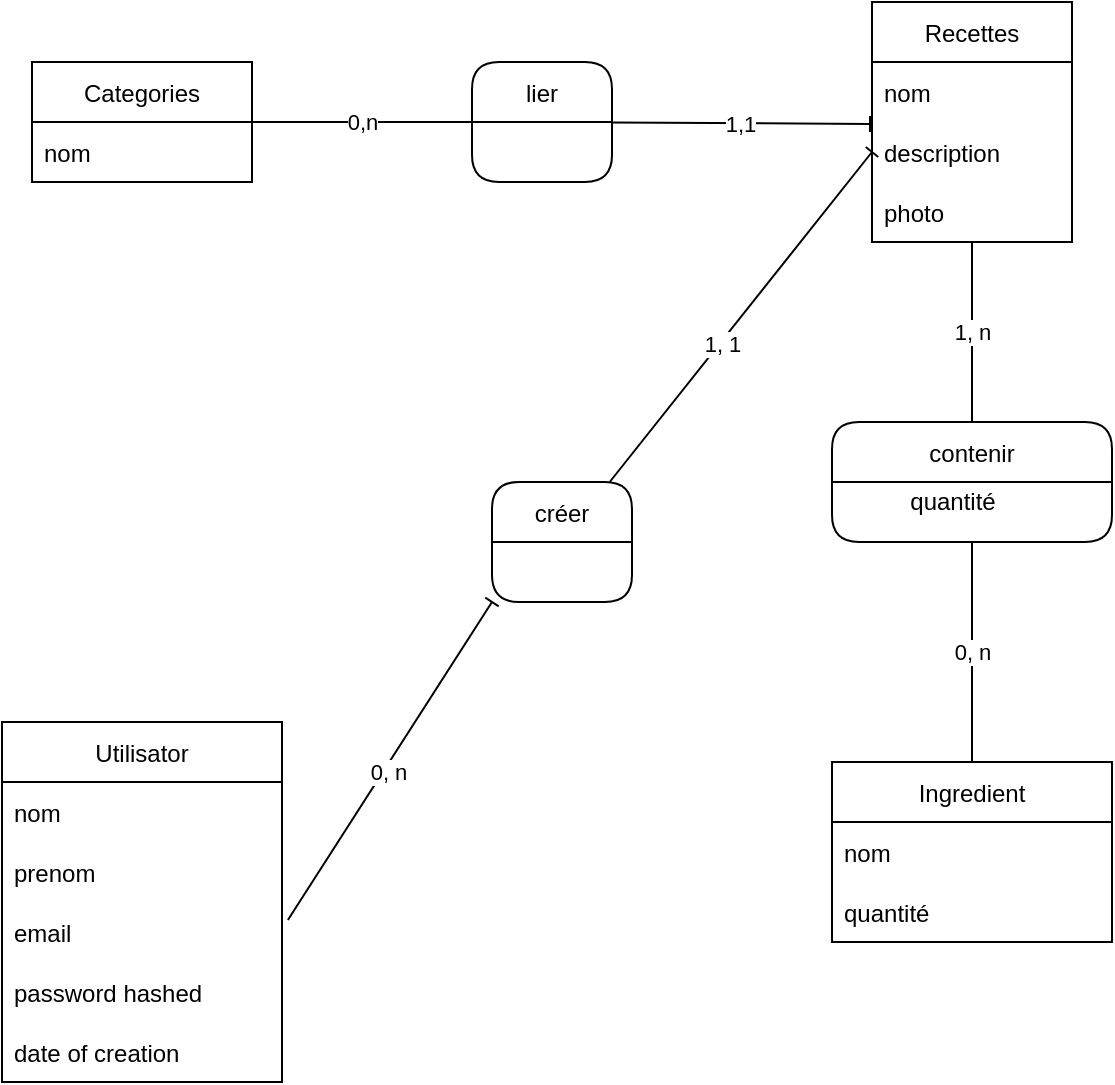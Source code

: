 <mxfile>
    <diagram id="rZ1LEs8H9-ZDVradM3Gl" name="MCD">
        <mxGraphModel dx="851" dy="773" grid="1" gridSize="10" guides="1" tooltips="1" connect="1" arrows="1" fold="1" page="1" pageScale="1" pageWidth="827" pageHeight="1169" math="0" shadow="0">
            <root>
                <mxCell id="0"/>
                <mxCell id="1" parent="0"/>
                <mxCell id="26" value="1, n" style="edgeStyle=none;html=1;entryX=0.5;entryY=0;entryDx=0;entryDy=0;endArrow=baseDash;endFill=0;" edge="1" parent="1" source="2" target="23">
                    <mxGeometry relative="1" as="geometry">
                        <Array as="points">
                            <mxPoint x="490" y="270"/>
                        </Array>
                    </mxGeometry>
                </mxCell>
                <mxCell id="2" value="Recettes" style="swimlane;fontStyle=0;childLayout=stackLayout;horizontal=1;startSize=30;horizontalStack=0;resizeParent=1;resizeParentMax=0;resizeLast=0;collapsible=1;marginBottom=0;" vertex="1" parent="1">
                    <mxGeometry x="440" y="100" width="100" height="120" as="geometry"/>
                </mxCell>
                <mxCell id="3" value="nom " style="text;strokeColor=none;fillColor=none;align=left;verticalAlign=middle;spacingLeft=4;spacingRight=4;overflow=hidden;points=[[0,0.5],[1,0.5]];portConstraint=eastwest;rotatable=0;" vertex="1" parent="2">
                    <mxGeometry y="30" width="100" height="30" as="geometry"/>
                </mxCell>
                <mxCell id="4" value="description" style="text;strokeColor=none;fillColor=none;align=left;verticalAlign=middle;spacingLeft=4;spacingRight=4;overflow=hidden;points=[[0,0.5],[1,0.5]];portConstraint=eastwest;rotatable=0;" vertex="1" parent="2">
                    <mxGeometry y="60" width="100" height="30" as="geometry"/>
                </mxCell>
                <mxCell id="5" value="photo" style="text;strokeColor=none;fillColor=none;align=left;verticalAlign=middle;spacingLeft=4;spacingRight=4;overflow=hidden;points=[[0,0.5],[1,0.5]];portConstraint=eastwest;rotatable=0;" vertex="1" parent="2">
                    <mxGeometry y="90" width="100" height="30" as="geometry"/>
                </mxCell>
                <mxCell id="28" value="0,n" style="edgeStyle=none;html=1;entryX=0;entryY=0.5;entryDx=0;entryDy=0;endArrow=baseDash;endFill=0;" edge="1" parent="1" source="6" target="27">
                    <mxGeometry relative="1" as="geometry"/>
                </mxCell>
                <mxCell id="6" value="Categories" style="swimlane;fontStyle=0;childLayout=stackLayout;horizontal=1;startSize=30;horizontalStack=0;resizeParent=1;resizeParentMax=0;resizeLast=0;collapsible=1;marginBottom=0;" vertex="1" parent="1">
                    <mxGeometry x="20" y="130" width="110" height="60" as="geometry"/>
                </mxCell>
                <mxCell id="7" value="nom " style="text;strokeColor=none;fillColor=none;align=left;verticalAlign=middle;spacingLeft=4;spacingRight=4;overflow=hidden;points=[[0,0.5],[1,0.5]];portConstraint=eastwest;rotatable=0;" vertex="1" parent="6">
                    <mxGeometry y="30" width="110" height="30" as="geometry"/>
                </mxCell>
                <mxCell id="10" value="Ingredient" style="swimlane;fontStyle=0;childLayout=stackLayout;horizontal=1;startSize=30;horizontalStack=0;resizeParent=1;resizeParentMax=0;resizeLast=0;collapsible=1;marginBottom=0;" vertex="1" parent="1">
                    <mxGeometry x="420" y="480" width="140" height="90" as="geometry"/>
                </mxCell>
                <mxCell id="11" value="nom " style="text;strokeColor=none;fillColor=none;align=left;verticalAlign=middle;spacingLeft=4;spacingRight=4;overflow=hidden;points=[[0,0.5],[1,0.5]];portConstraint=eastwest;rotatable=0;" vertex="1" parent="10">
                    <mxGeometry y="30" width="140" height="30" as="geometry"/>
                </mxCell>
                <mxCell id="12" value="quantité" style="text;strokeColor=none;fillColor=none;align=left;verticalAlign=middle;spacingLeft=4;spacingRight=4;overflow=hidden;points=[[0,0.5],[1,0.5]];portConstraint=eastwest;rotatable=0;" vertex="1" parent="10">
                    <mxGeometry y="60" width="140" height="30" as="geometry"/>
                </mxCell>
                <mxCell id="13" value="Utilisator" style="swimlane;fontStyle=0;childLayout=stackLayout;horizontal=1;startSize=30;horizontalStack=0;resizeParent=1;resizeParentMax=0;resizeLast=0;collapsible=1;marginBottom=0;" vertex="1" parent="1">
                    <mxGeometry x="5" y="460" width="140" height="180" as="geometry"/>
                </mxCell>
                <mxCell id="14" value="nom " style="text;strokeColor=none;fillColor=none;align=left;verticalAlign=middle;spacingLeft=4;spacingRight=4;overflow=hidden;points=[[0,0.5],[1,0.5]];portConstraint=eastwest;rotatable=0;" vertex="1" parent="13">
                    <mxGeometry y="30" width="140" height="30" as="geometry"/>
                </mxCell>
                <mxCell id="15" value="prenom" style="text;strokeColor=none;fillColor=none;align=left;verticalAlign=middle;spacingLeft=4;spacingRight=4;overflow=hidden;points=[[0,0.5],[1,0.5]];portConstraint=eastwest;rotatable=0;" vertex="1" parent="13">
                    <mxGeometry y="60" width="140" height="30" as="geometry"/>
                </mxCell>
                <mxCell id="17" value="email" style="text;strokeColor=none;fillColor=none;align=left;verticalAlign=middle;spacingLeft=4;spacingRight=4;overflow=hidden;points=[[0,0.5],[1,0.5]];portConstraint=eastwest;rotatable=0;" vertex="1" parent="13">
                    <mxGeometry y="90" width="140" height="30" as="geometry"/>
                </mxCell>
                <mxCell id="16" value="password hashed" style="text;strokeColor=none;fillColor=none;align=left;verticalAlign=middle;spacingLeft=4;spacingRight=4;overflow=hidden;points=[[0,0.5],[1,0.5]];portConstraint=eastwest;rotatable=0;" vertex="1" parent="13">
                    <mxGeometry y="120" width="140" height="30" as="geometry"/>
                </mxCell>
                <mxCell id="18" value="date of creation" style="text;strokeColor=none;fillColor=none;align=left;verticalAlign=middle;spacingLeft=4;spacingRight=4;overflow=hidden;points=[[0,0.5],[1,0.5]];portConstraint=eastwest;rotatable=0;" vertex="1" parent="13">
                    <mxGeometry y="150" width="140" height="30" as="geometry"/>
                </mxCell>
                <mxCell id="35" value="0, n" style="edgeStyle=none;html=1;entryX=0.5;entryY=0;entryDx=0;entryDy=0;endArrow=baseDash;endFill=0;" edge="1" parent="1" source="23" target="10">
                    <mxGeometry relative="1" as="geometry"/>
                </mxCell>
                <mxCell id="23" value="contenir" style="swimlane;fontStyle=0;childLayout=stackLayout;horizontal=1;startSize=30;horizontalStack=0;resizeParent=1;resizeParentMax=0;resizeLast=0;collapsible=1;marginBottom=0;rounded=1;" vertex="1" parent="1">
                    <mxGeometry x="420" y="310" width="140" height="60" as="geometry"/>
                </mxCell>
                <mxCell id="30" value="1,1" style="edgeStyle=none;html=1;entryX=-0.01;entryY=0.033;entryDx=0;entryDy=0;entryPerimeter=0;endArrow=baseDash;endFill=0;" edge="1" parent="1" source="27" target="4">
                    <mxGeometry relative="1" as="geometry"/>
                </mxCell>
                <mxCell id="27" value="lier" style="swimlane;fontStyle=0;childLayout=stackLayout;horizontal=1;startSize=30;horizontalStack=0;resizeParent=1;resizeParentMax=0;resizeLast=0;collapsible=1;marginBottom=0;rounded=1;" vertex="1" parent="1">
                    <mxGeometry x="240" y="130" width="70" height="60" as="geometry"/>
                </mxCell>
                <mxCell id="36" style="edgeStyle=none;html=1;endArrow=baseDash;endFill=0;exitX=1.021;exitY=0.3;exitDx=0;exitDy=0;exitPerimeter=0;" edge="1" parent="1" source="17">
                    <mxGeometry relative="1" as="geometry">
                        <mxPoint x="250" y="400" as="targetPoint"/>
                    </mxGeometry>
                </mxCell>
                <mxCell id="37" value="0, n" style="edgeLabel;html=1;align=center;verticalAlign=middle;resizable=0;points=[];" vertex="1" connectable="0" parent="36">
                    <mxGeometry x="-0.05" y="-2" relative="1" as="geometry">
                        <mxPoint as="offset"/>
                    </mxGeometry>
                </mxCell>
                <mxCell id="39" style="edgeStyle=none;html=1;entryX=0;entryY=0.5;entryDx=0;entryDy=0;endArrow=baseDash;endFill=0;" edge="1" parent="1" source="38" target="4">
                    <mxGeometry relative="1" as="geometry"/>
                </mxCell>
                <mxCell id="40" value="1, 1" style="edgeLabel;html=1;align=center;verticalAlign=middle;resizable=0;points=[];" vertex="1" connectable="0" parent="39">
                    <mxGeometry x="-0.156" y="-1" relative="1" as="geometry">
                        <mxPoint as="offset"/>
                    </mxGeometry>
                </mxCell>
                <mxCell id="38" value="créer" style="swimlane;fontStyle=0;childLayout=stackLayout;horizontal=1;startSize=30;horizontalStack=0;resizeParent=1;resizeParentMax=0;resizeLast=0;collapsible=1;marginBottom=0;rounded=1;" vertex="1" parent="1">
                    <mxGeometry x="250" y="340" width="70" height="60" as="geometry"/>
                </mxCell>
                <mxCell id="41" value="quantité" style="text;html=1;align=center;verticalAlign=middle;resizable=0;points=[];autosize=1;strokeColor=none;fillColor=none;" vertex="1" parent="1">
                    <mxGeometry x="450" y="340" width="60" height="20" as="geometry"/>
                </mxCell>
            </root>
        </mxGraphModel>
    </diagram>
    <diagram id="FBGWHKCYxqALxinKCLcU" name="MLD">
        <mxGraphModel dx="851" dy="773" grid="1" gridSize="10" guides="1" tooltips="1" connect="1" arrows="1" fold="1" page="1" pageScale="1" pageWidth="827" pageHeight="1169" math="0" shadow="0">
            <root>
                <mxCell id="AR7ylbPh5ICH9uu6NcT8-0"/>
                <mxCell id="AR7ylbPh5ICH9uu6NcT8-1" parent="AR7ylbPh5ICH9uu6NcT8-0"/>
                <mxCell id="9-WGWb4sY0l8Tg_l6j6D-0" value="utilisateurs" style="swimlane;fontStyle=0;childLayout=stackLayout;horizontal=1;startSize=30;horizontalStack=0;resizeParent=1;resizeParentMax=0;resizeLast=0;collapsible=1;marginBottom=0;" vertex="1" parent="AR7ylbPh5ICH9uu6NcT8-1">
                    <mxGeometry x="50" y="120" width="170" height="210" as="geometry"/>
                </mxCell>
                <mxCell id="9-WGWb4sY0l8Tg_l6j6D-6" value="id INT (pk)" style="text;strokeColor=#3A5431;fillColor=#6d8764;align=left;verticalAlign=middle;spacingLeft=4;spacingRight=4;overflow=hidden;points=[[0,0.5],[1,0.5]];portConstraint=eastwest;rotatable=0;fontColor=#ffffff;" vertex="1" parent="9-WGWb4sY0l8Tg_l6j6D-0">
                    <mxGeometry y="30" width="170" height="30" as="geometry"/>
                </mxCell>
                <mxCell id="9-WGWb4sY0l8Tg_l6j6D-1" value="nom  VARCHAR(30)" style="text;strokeColor=none;fillColor=none;align=left;verticalAlign=middle;spacingLeft=4;spacingRight=4;overflow=hidden;points=[[0,0.5],[1,0.5]];portConstraint=eastwest;rotatable=0;" vertex="1" parent="9-WGWb4sY0l8Tg_l6j6D-0">
                    <mxGeometry y="60" width="170" height="30" as="geometry"/>
                </mxCell>
                <mxCell id="9-WGWb4sY0l8Tg_l6j6D-2" value="prenom VARCHAR(30)" style="text;strokeColor=none;fillColor=none;align=left;verticalAlign=middle;spacingLeft=4;spacingRight=4;overflow=hidden;points=[[0,0.5],[1,0.5]];portConstraint=eastwest;rotatable=0;" vertex="1" parent="9-WGWb4sY0l8Tg_l6j6D-0">
                    <mxGeometry y="90" width="170" height="30" as="geometry"/>
                </mxCell>
                <mxCell id="9-WGWb4sY0l8Tg_l6j6D-3" value="email VARCHAR(120)" style="text;strokeColor=none;fillColor=none;align=left;verticalAlign=middle;spacingLeft=4;spacingRight=4;overflow=hidden;points=[[0,0.5],[1,0.5]];portConstraint=eastwest;rotatable=0;" vertex="1" parent="9-WGWb4sY0l8Tg_l6j6D-0">
                    <mxGeometry y="120" width="170" height="30" as="geometry"/>
                </mxCell>
                <mxCell id="9-WGWb4sY0l8Tg_l6j6D-4" value="password _h VARCHAR(64)" style="text;strokeColor=none;fillColor=none;align=left;verticalAlign=middle;spacingLeft=4;spacingRight=4;overflow=hidden;points=[[0,0.5],[1,0.5]];portConstraint=eastwest;rotatable=0;" vertex="1" parent="9-WGWb4sY0l8Tg_l6j6D-0">
                    <mxGeometry y="150" width="170" height="30" as="geometry"/>
                </mxCell>
                <mxCell id="9-WGWb4sY0l8Tg_l6j6D-5" value="date_de_creation DATE" style="text;strokeColor=none;fillColor=none;align=left;verticalAlign=middle;spacingLeft=4;spacingRight=4;overflow=hidden;points=[[0,0.5],[1,0.5]];portConstraint=eastwest;rotatable=0;" vertex="1" parent="9-WGWb4sY0l8Tg_l6j6D-0">
                    <mxGeometry y="180" width="170" height="30" as="geometry"/>
                </mxCell>
                <mxCell id="N9UfnR0s5BtS3xq9aLGj-0" value="recettes" style="swimlane;fontStyle=0;childLayout=stackLayout;horizontal=1;startSize=30;horizontalStack=0;resizeParent=1;resizeParentMax=0;resizeLast=0;collapsible=1;marginBottom=0;" vertex="1" parent="AR7ylbPh5ICH9uu6NcT8-1">
                    <mxGeometry x="344" y="120" width="140" height="210" as="geometry"/>
                </mxCell>
                <mxCell id="N9UfnR0s5BtS3xq9aLGj-5" value="id INT (pk)" style="text;strokeColor=#3A5431;fillColor=#6d8764;align=left;verticalAlign=middle;spacingLeft=4;spacingRight=4;overflow=hidden;points=[[0,0.5],[1,0.5]];portConstraint=eastwest;rotatable=0;fontColor=#ffffff;" vertex="1" parent="N9UfnR0s5BtS3xq9aLGj-0">
                    <mxGeometry y="30" width="140" height="30" as="geometry"/>
                </mxCell>
                <mxCell id="N9UfnR0s5BtS3xq9aLGj-4" value="utilisateur_id INT (fk)" style="text;strokeColor=#314354;fillColor=#647687;align=left;verticalAlign=middle;spacingLeft=4;spacingRight=4;overflow=hidden;points=[[0,0.5],[1,0.5]];portConstraint=eastwest;rotatable=0;fontColor=#ffffff;" vertex="1" parent="N9UfnR0s5BtS3xq9aLGj-0">
                    <mxGeometry y="60" width="140" height="30" as="geometry"/>
                </mxCell>
                <mxCell id="9WUCxd6WN-VnPiLpAqhP-3" value="category_id INT (fk)" style="text;strokeColor=#314354;fillColor=#647687;align=left;verticalAlign=middle;spacingLeft=4;spacingRight=4;overflow=hidden;points=[[0,0.5],[1,0.5]];portConstraint=eastwest;rotatable=0;fontColor=#ffffff;" vertex="1" parent="N9UfnR0s5BtS3xq9aLGj-0">
                    <mxGeometry y="90" width="140" height="30" as="geometry"/>
                </mxCell>
                <mxCell id="N9UfnR0s5BtS3xq9aLGj-1" value="titre VARCHAR(120)" style="text;strokeColor=none;fillColor=none;align=left;verticalAlign=middle;spacingLeft=4;spacingRight=4;overflow=hidden;points=[[0,0.5],[1,0.5]];portConstraint=eastwest;rotatable=0;" vertex="1" parent="N9UfnR0s5BtS3xq9aLGj-0">
                    <mxGeometry y="120" width="140" height="30" as="geometry"/>
                </mxCell>
                <mxCell id="N9UfnR0s5BtS3xq9aLGj-2" value="description TEXT" style="text;strokeColor=none;fillColor=none;align=left;verticalAlign=middle;spacingLeft=4;spacingRight=4;overflow=hidden;points=[[0,0.5],[1,0.5]];portConstraint=eastwest;rotatable=0;" vertex="1" parent="N9UfnR0s5BtS3xq9aLGj-0">
                    <mxGeometry y="150" width="140" height="30" as="geometry"/>
                </mxCell>
                <mxCell id="N9UfnR0s5BtS3xq9aLGj-3" value="image VARCHAR(255)" style="text;strokeColor=none;fillColor=none;align=left;verticalAlign=middle;spacingLeft=4;spacingRight=4;overflow=hidden;points=[[0,0.5],[1,0.5]];portConstraint=eastwest;rotatable=0;" vertex="1" parent="N9UfnR0s5BtS3xq9aLGj-0">
                    <mxGeometry y="180" width="140" height="30" as="geometry"/>
                </mxCell>
                <mxCell id="WlJZgZJUy3UJLdv-_LPF-0" value="ingredients" style="swimlane;fontStyle=0;childLayout=stackLayout;horizontal=1;startSize=30;horizontalStack=0;resizeParent=1;resizeParentMax=0;resizeLast=0;collapsible=1;marginBottom=0;" vertex="1" parent="AR7ylbPh5ICH9uu6NcT8-1">
                    <mxGeometry x="360" y="610" width="140" height="90" as="geometry"/>
                </mxCell>
                <mxCell id="WlJZgZJUy3UJLdv-_LPF-4" value="id INT (pk)" style="text;strokeColor=#3A5431;fillColor=#6d8764;align=left;verticalAlign=middle;spacingLeft=4;spacingRight=4;overflow=hidden;points=[[0,0.5],[1,0.5]];portConstraint=eastwest;rotatable=0;fontColor=#ffffff;" vertex="1" parent="WlJZgZJUy3UJLdv-_LPF-0">
                    <mxGeometry y="30" width="140" height="30" as="geometry"/>
                </mxCell>
                <mxCell id="WlJZgZJUy3UJLdv-_LPF-1" value="item VARCHAR(255)" style="text;strokeColor=none;fillColor=none;align=left;verticalAlign=middle;spacingLeft=4;spacingRight=4;overflow=hidden;points=[[0,0.5],[1,0.5]];portConstraint=eastwest;rotatable=0;" vertex="1" parent="WlJZgZJUy3UJLdv-_LPF-0">
                    <mxGeometry y="60" width="140" height="30" as="geometry"/>
                </mxCell>
                <mxCell id="9WUCxd6WN-VnPiLpAqhP-0" value="categories" style="swimlane;fontStyle=0;childLayout=stackLayout;horizontal=1;startSize=30;horizontalStack=0;resizeParent=1;resizeParentMax=0;resizeLast=0;collapsible=1;marginBottom=0;" vertex="1" parent="AR7ylbPh5ICH9uu6NcT8-1">
                    <mxGeometry x="640" y="170" width="140" height="90" as="geometry"/>
                </mxCell>
                <mxCell id="9WUCxd6WN-VnPiLpAqhP-2" value="id INT (pk)" style="text;strokeColor=#3A5431;fillColor=#6d8764;align=left;verticalAlign=middle;spacingLeft=4;spacingRight=4;overflow=hidden;points=[[0,0.5],[1,0.5]];portConstraint=eastwest;rotatable=0;fontColor=#ffffff;" vertex="1" parent="9WUCxd6WN-VnPiLpAqhP-0">
                    <mxGeometry y="30" width="140" height="30" as="geometry"/>
                </mxCell>
                <mxCell id="9WUCxd6WN-VnPiLpAqhP-1" value="nom VARCHAR(120)" style="text;strokeColor=none;fillColor=none;align=left;verticalAlign=middle;spacingLeft=4;spacingRight=4;overflow=hidden;points=[[0,0.5],[1,0.5]];portConstraint=eastwest;rotatable=0;" vertex="1" parent="9WUCxd6WN-VnPiLpAqhP-0">
                    <mxGeometry y="60" width="140" height="30" as="geometry"/>
                </mxCell>
                <mxCell id="TtIthqVKKRlExos4xH4v-0" style="edgeStyle=orthogonalEdgeStyle;rounded=0;orthogonalLoop=1;jettySize=auto;html=1;endArrow=ERmandOne;endFill=0;startArrow=ERoneToMany;startFill=0;exitX=0;exitY=0.5;exitDx=0;exitDy=0;" edge="1" parent="AR7ylbPh5ICH9uu6NcT8-1" source="N9UfnR0s5BtS3xq9aLGj-4">
                    <mxGeometry relative="1" as="geometry">
                        <mxPoint x="510" y="235" as="sourcePoint"/>
                        <mxPoint x="220" y="160" as="targetPoint"/>
                        <Array as="points">
                            <mxPoint x="300" y="195"/>
                            <mxPoint x="300" y="160"/>
                        </Array>
                    </mxGeometry>
                </mxCell>
                <mxCell id="HYd3xe4Ap3fTtPTEGEBD-0" style="edgeStyle=orthogonalEdgeStyle;rounded=0;orthogonalLoop=1;jettySize=auto;html=1;endArrow=ERmandOne;endFill=0;startArrow=ERoneToMany;startFill=0;exitX=1;exitY=0.5;exitDx=0;exitDy=0;entryX=0;entryY=0.5;entryDx=0;entryDy=0;" edge="1" parent="AR7ylbPh5ICH9uu6NcT8-1" source="N9UfnR0s5BtS3xq9aLGj-0" target="9WUCxd6WN-VnPiLpAqhP-2">
                    <mxGeometry relative="1" as="geometry">
                        <mxPoint x="714" y="355" as="sourcePoint"/>
                        <mxPoint x="620" y="320" as="targetPoint"/>
                        <Array as="points">
                            <mxPoint x="510" y="225"/>
                            <mxPoint x="510" y="215"/>
                        </Array>
                    </mxGeometry>
                </mxCell>
                <mxCell id="CHEFByYDy9g8TbVSGLjb-0" value="recettes_ingredients" style="swimlane;fontStyle=0;childLayout=stackLayout;horizontal=1;startSize=30;horizontalStack=0;resizeParent=1;resizeParentMax=0;resizeLast=0;collapsible=1;marginBottom=0;" vertex="1" parent="AR7ylbPh5ICH9uu6NcT8-1">
                    <mxGeometry x="460" y="400" width="140" height="180" as="geometry"/>
                </mxCell>
                <mxCell id="7Mc9kk5K-LuQwRvHT9kx-3" value="id INT (pk)" style="text;strokeColor=#3A5431;fillColor=#6d8764;align=left;verticalAlign=middle;spacingLeft=4;spacingRight=4;overflow=hidden;points=[[0,0.5],[1,0.5]];portConstraint=eastwest;rotatable=0;fontColor=#ffffff;" vertex="1" parent="CHEFByYDy9g8TbVSGLjb-0">
                    <mxGeometry y="30" width="140" height="30" as="geometry"/>
                </mxCell>
                <mxCell id="CHEFByYDy9g8TbVSGLjb-1" value="recette_id INT (fk)" style="text;strokeColor=#314354;fillColor=#647687;align=left;verticalAlign=middle;spacingLeft=4;spacingRight=4;overflow=hidden;points=[[0,0.5],[1,0.5]];portConstraint=eastwest;rotatable=0;fontColor=#ffffff;" vertex="1" parent="CHEFByYDy9g8TbVSGLjb-0">
                    <mxGeometry y="60" width="140" height="30" as="geometry"/>
                </mxCell>
                <mxCell id="CHEFByYDy9g8TbVSGLjb-2" value="ingredient_id INT (fk)" style="text;strokeColor=#314354;fillColor=#647687;align=left;verticalAlign=middle;spacingLeft=4;spacingRight=4;overflow=hidden;points=[[0,0.5],[1,0.5]];portConstraint=eastwest;rotatable=0;fontColor=#ffffff;" vertex="1" parent="CHEFByYDy9g8TbVSGLjb-0">
                    <mxGeometry y="90" width="140" height="30" as="geometry"/>
                </mxCell>
                <mxCell id="7Mc9kk5K-LuQwRvHT9kx-2" value="quantite INT" style="text;align=left;verticalAlign=middle;spacingLeft=4;spacingRight=4;overflow=hidden;points=[[0,0.5],[1,0.5]];portConstraint=eastwest;rotatable=0;" vertex="1" parent="CHEFByYDy9g8TbVSGLjb-0">
                    <mxGeometry y="120" width="140" height="30" as="geometry"/>
                </mxCell>
                <mxCell id="7Mc9kk5K-LuQwRvHT9kx-1" value="unite VARCHAR(20)" style="text;align=left;verticalAlign=middle;spacingLeft=4;spacingRight=4;overflow=hidden;points=[[0,0.5],[1,0.5]];portConstraint=eastwest;rotatable=0;" vertex="1" parent="CHEFByYDy9g8TbVSGLjb-0">
                    <mxGeometry y="150" width="140" height="30" as="geometry"/>
                </mxCell>
                <mxCell id="zM_NAOFac438ZuPghDPQ-0" style="edgeStyle=orthogonalEdgeStyle;rounded=0;orthogonalLoop=1;jettySize=auto;html=1;endArrow=ERmandOne;endFill=0;startArrow=ERoneToMany;startFill=0;entryX=0;entryY=0.5;entryDx=0;entryDy=0;exitX=0;exitY=0.5;exitDx=0;exitDy=0;" edge="1" parent="AR7ylbPh5ICH9uu6NcT8-1" source="WlJZgZJUy3UJLdv-_LPF-4" target="CHEFByYDy9g8TbVSGLjb-2">
                    <mxGeometry relative="1" as="geometry">
                        <mxPoint x="340" y="600" as="sourcePoint"/>
                        <mxPoint x="536" y="550" as="targetPoint"/>
                        <Array as="points">
                            <mxPoint x="300" y="655"/>
                            <mxPoint x="300" y="500"/>
                            <mxPoint x="460" y="500"/>
                        </Array>
                    </mxGeometry>
                </mxCell>
                <mxCell id="7Mc9kk5K-LuQwRvHT9kx-0" style="edgeStyle=orthogonalEdgeStyle;rounded=0;orthogonalLoop=1;jettySize=auto;html=1;endArrow=ERmandOne;endFill=0;startArrow=ERoneToMany;startFill=0;exitX=1;exitY=0.5;exitDx=0;exitDy=0;" edge="1" parent="AR7ylbPh5ICH9uu6NcT8-1" source="N9UfnR0s5BtS3xq9aLGj-5">
                    <mxGeometry relative="1" as="geometry">
                        <mxPoint x="530" y="300" as="sourcePoint"/>
                        <mxPoint x="600" y="480" as="targetPoint"/>
                        <Array as="points">
                            <mxPoint x="570" y="165"/>
                            <mxPoint x="570" y="370"/>
                            <mxPoint x="640" y="370"/>
                            <mxPoint x="640" y="480"/>
                        </Array>
                    </mxGeometry>
                </mxCell>
            </root>
        </mxGraphModel>
    </diagram>
</mxfile>
